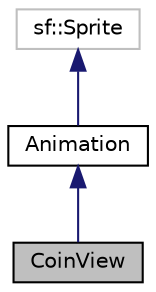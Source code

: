 digraph "CoinView"
{
  edge [fontname="Helvetica",fontsize="10",labelfontname="Helvetica",labelfontsize="10"];
  node [fontname="Helvetica",fontsize="10",shape=record];
  Node1 [label="CoinView",height=0.2,width=0.4,color="black", fillcolor="grey75", style="filled", fontcolor="black"];
  Node2 -> Node1 [dir="back",color="midnightblue",fontsize="10",style="solid"];
  Node2 [label="Animation",height=0.2,width=0.4,color="black", fillcolor="white", style="filled",URL="$class_animation.html",tooltip="Classe permettant de faire un sprite animé de plusieurs séquences. "];
  Node3 -> Node2 [dir="back",color="midnightblue",fontsize="10",style="solid"];
  Node3 [label="sf::Sprite",height=0.2,width=0.4,color="grey75", fillcolor="white", style="filled"];
}
